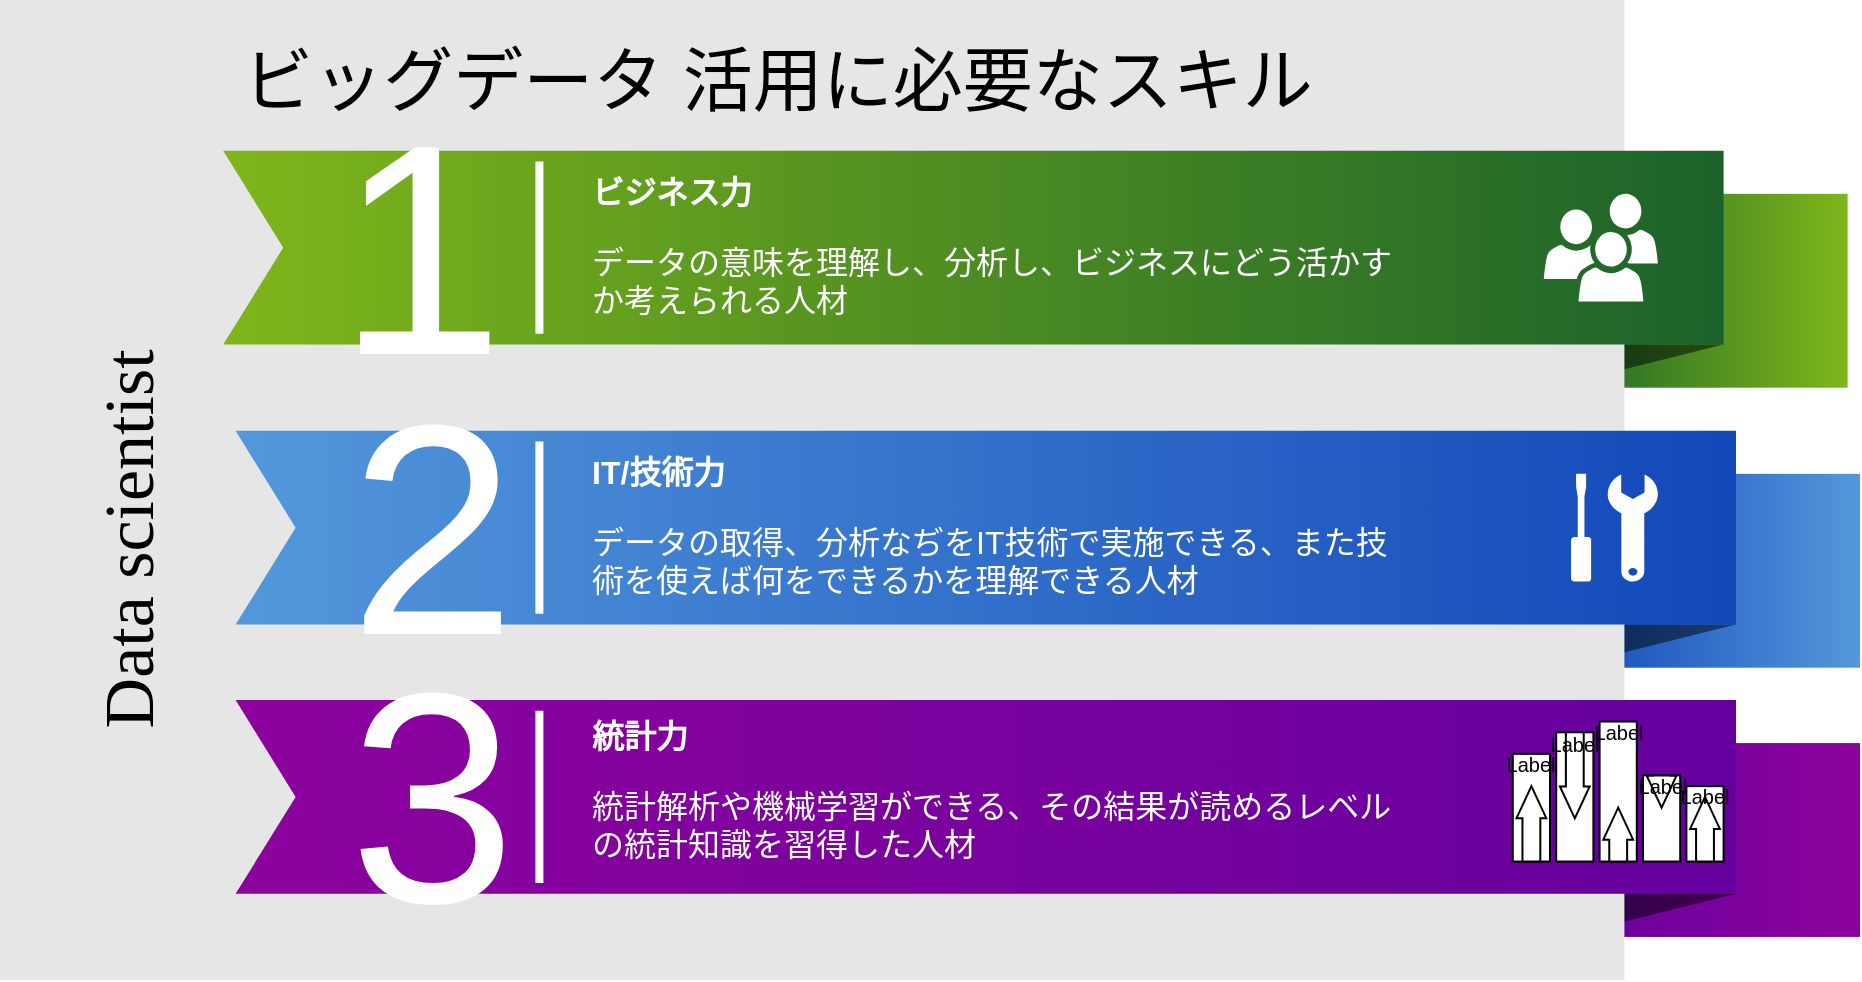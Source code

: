 <mxfile version="12.9.4" type="github">
  <diagram name="Page-1" id="1622d65d-c77d-c4b6-e0e7-3c11208c8684">
    <mxGraphModel dx="1113" dy="819" grid="1" gridSize="10" guides="1" tooltips="1" connect="1" arrows="1" fold="1" page="1" pageScale="1.5" pageWidth="1169" pageHeight="826" background="#ffffff" math="0" shadow="0">
      <root>
        <mxCell id="0" style=";html=1;" />
        <mxCell id="1" style=";html=1;" parent="0" />
        <mxCell id="sVLnHsk-5qbUHLEEGtPF-48" value="" style="group" vertex="1" connectable="0" parent="1">
          <mxGeometry x="110" y="210" width="930" height="490" as="geometry" />
        </mxCell>
        <mxCell id="869962fe87da545-3" value="" style="whiteSpace=wrap;html=1;rounded=0;shadow=0;dashed=0;strokeWidth=1;fontFamily=Tahoma;fontSize=10;fontColor=#FFFFFF;strokeColor=none;fillColor=#7FB61A;gradientColor=#1B622A;gradientDirection=west;" parent="sVLnHsk-5qbUHLEEGtPF-48" vertex="1">
          <mxGeometry x="775" y="96.923" width="148.8" height="96.923" as="geometry" />
        </mxCell>
        <mxCell id="869962fe87da545-4" value="" style="verticalLabelPosition=bottom;verticalAlign=top;html=1;strokeWidth=1;shape=mxgraph.basic.orthogonal_triangle;rounded=0;shadow=0;dashed=0;fontFamily=Tahoma;fontSize=10;fontColor=#FFFFFF;flipV=1;fillColor=#000000;strokeColor=none;opacity=50;" parent="sVLnHsk-5qbUHLEEGtPF-48" vertex="1">
          <mxGeometry x="775" y="172.308" width="86.8" height="21.538" as="geometry" />
        </mxCell>
        <mxCell id="869962fe87da545-6" value="" style="whiteSpace=wrap;html=1;rounded=0;shadow=0;dashed=0;strokeWidth=1;fontFamily=Tahoma;fontSize=10;fontColor=#FFFFFF;strokeColor=none;fillColor=#5398DB;gradientColor=#1247B9;gradientDirection=west;" parent="sVLnHsk-5qbUHLEEGtPF-48" vertex="1">
          <mxGeometry x="781.2" y="236.923" width="148.8" height="96.923" as="geometry" />
        </mxCell>
        <mxCell id="869962fe87da545-7" value="" style="verticalLabelPosition=bottom;verticalAlign=top;html=1;strokeWidth=1;shape=mxgraph.basic.orthogonal_triangle;rounded=0;shadow=0;dashed=0;fontFamily=Tahoma;fontSize=10;fontColor=#FFFFFF;flipV=1;fillColor=#000000;strokeColor=none;opacity=50;" parent="sVLnHsk-5qbUHLEEGtPF-48" vertex="1">
          <mxGeometry x="781.2" y="312.308" width="86.8" height="21.538" as="geometry" />
        </mxCell>
        <mxCell id="869962fe87da545-9" value="" style="whiteSpace=wrap;html=1;rounded=0;shadow=0;dashed=0;strokeWidth=1;fontFamily=Tahoma;fontSize=10;fontColor=#FFFFFF;strokeColor=none;fillColor=#8D029D;gradientColor=#65009E;gradientDirection=west;" parent="sVLnHsk-5qbUHLEEGtPF-48" vertex="1">
          <mxGeometry x="781.2" y="371.538" width="148.8" height="96.923" as="geometry" />
        </mxCell>
        <mxCell id="869962fe87da545-10" value="" style="verticalLabelPosition=bottom;verticalAlign=top;html=1;strokeWidth=1;shape=mxgraph.basic.orthogonal_triangle;rounded=0;shadow=0;dashed=0;fontFamily=Tahoma;fontSize=10;fontColor=#FFFFFF;flipV=1;fillColor=#000000;strokeColor=none;opacity=50;" parent="sVLnHsk-5qbUHLEEGtPF-48" vertex="1">
          <mxGeometry x="781.2" y="446.923" width="86.8" height="21.538" as="geometry" />
        </mxCell>
        <mxCell id="869962fe87da545-5" value="" style="whiteSpace=wrap;html=1;rounded=0;shadow=0;dashed=0;strokeWidth=1;fillColor=#E6E6E6;fontFamily=Verdana;fontSize=70;strokeColor=none;verticalAlign=top;spacingTop=10;" parent="sVLnHsk-5qbUHLEEGtPF-48" vertex="1">
          <mxGeometry width="812.2" height="490" as="geometry" />
        </mxCell>
        <mxCell id="869962fe87da545-2" value="" style="html=1;shadow=0;dashed=0;align=center;verticalAlign=middle;shape=mxgraph.arrows2.arrow;dy=0;dx=0;notch=30;rounded=0;strokeColor=none;strokeWidth=1;fillColor=#7FB61A;fontFamily=Tahoma;fontSize=10;fontColor=#FFFFFF;gradientColor=#1B622A;gradientDirection=east;" parent="sVLnHsk-5qbUHLEEGtPF-48" vertex="1">
          <mxGeometry x="111.6" y="75.385" width="750.2" height="96.923" as="geometry" />
        </mxCell>
        <mxCell id="869962fe87da545-8" value="" style="html=1;shadow=0;dashed=0;align=center;verticalAlign=middle;shape=mxgraph.arrows2.arrow;dy=0;dx=0;notch=30;rounded=0;strokeColor=none;strokeWidth=1;fillColor=#5398DB;fontFamily=Tahoma;fontSize=10;fontColor=#FFFFFF;gradientColor=#1247B9;gradientDirection=east;" parent="sVLnHsk-5qbUHLEEGtPF-48" vertex="1">
          <mxGeometry x="117.8" y="215.385" width="750.2" height="96.923" as="geometry" />
        </mxCell>
        <mxCell id="869962fe87da545-11" value="" style="html=1;shadow=0;dashed=0;align=center;verticalAlign=middle;shape=mxgraph.arrows2.arrow;dy=0;dx=0;notch=30;rounded=0;strokeColor=none;strokeWidth=1;fillColor=#8D029D;fontFamily=Tahoma;fontSize=10;fontColor=#FFFFFF;gradientColor=#65009E;gradientDirection=east;" parent="sVLnHsk-5qbUHLEEGtPF-48" vertex="1">
          <mxGeometry x="117.8" y="350.0" width="750.2" height="96.923" as="geometry" />
        </mxCell>
        <mxCell id="869962fe87da545-18" value="&lt;font style=&quot;font-size: 35px&quot;&gt;Data scientist&lt;/font&gt;" style="text;html=1;strokeColor=none;fillColor=none;align=center;verticalAlign=middle;whiteSpace=wrap;rounded=0;shadow=0;dashed=0;fontFamily=Verdana;fontSize=70;horizontal=0;" parent="sVLnHsk-5qbUHLEEGtPF-48" vertex="1">
          <mxGeometry x="12.4" y="91.538" width="80.6" height="355.385" as="geometry" />
        </mxCell>
        <mxCell id="869962fe87da545-19" value="1" style="text;html=1;strokeColor=none;fillColor=none;align=right;verticalAlign=middle;whiteSpace=wrap;rounded=0;shadow=0;dashed=0;fontFamily=Helvetica;fontSize=150;fontColor=#FFFFFF;" parent="sVLnHsk-5qbUHLEEGtPF-48" vertex="1">
          <mxGeometry x="130.2" y="75.385" width="124.0" height="96.923" as="geometry" />
        </mxCell>
        <mxCell id="869962fe87da545-20" value="2" style="text;html=1;strokeColor=none;fillColor=none;align=right;verticalAlign=middle;whiteSpace=wrap;rounded=0;shadow=0;dashed=0;fontFamily=Helvetica;fontSize=150;fontColor=#FFFFFF;" parent="sVLnHsk-5qbUHLEEGtPF-48" vertex="1">
          <mxGeometry x="136.4" y="215.385" width="124.0" height="96.923" as="geometry" />
        </mxCell>
        <mxCell id="869962fe87da545-21" value="3" style="text;html=1;strokeColor=none;fillColor=none;align=right;verticalAlign=middle;whiteSpace=wrap;rounded=0;shadow=0;dashed=0;fontFamily=Helvetica;fontSize=150;fontColor=#FFFFFF;" parent="sVLnHsk-5qbUHLEEGtPF-48" vertex="1">
          <mxGeometry x="136.4" y="350.0" width="124.0" height="96.923" as="geometry" />
        </mxCell>
        <mxCell id="869962fe87da545-24" value="" style="line;strokeWidth=4;direction=south;html=1;rounded=0;shadow=0;dashed=0;fillColor=none;gradientColor=#AD0002;fontFamily=Helvetica;fontSize=150;fontColor=#FFFFFF;align=right;strokeColor=#FFFFFF;" parent="sVLnHsk-5qbUHLEEGtPF-48" vertex="1">
          <mxGeometry x="266.6" y="80.769" width="6.2" height="86.154" as="geometry" />
        </mxCell>
        <mxCell id="869962fe87da545-25" value="" style="line;strokeWidth=4;direction=south;html=1;rounded=0;shadow=0;dashed=0;fillColor=none;gradientColor=#AD0002;fontFamily=Helvetica;fontSize=150;fontColor=#FFFFFF;align=right;strokeColor=#FFFFFF;" parent="sVLnHsk-5qbUHLEEGtPF-48" vertex="1">
          <mxGeometry x="266.6" y="220.769" width="6.2" height="86.154" as="geometry" />
        </mxCell>
        <mxCell id="869962fe87da545-26" value="" style="line;strokeWidth=4;direction=south;html=1;rounded=0;shadow=0;dashed=0;fillColor=none;gradientColor=#AD0002;fontFamily=Helvetica;fontSize=150;fontColor=#FFFFFF;align=right;strokeColor=#FFFFFF;" parent="sVLnHsk-5qbUHLEEGtPF-48" vertex="1">
          <mxGeometry x="266.6" y="355.385" width="6.2" height="86.154" as="geometry" />
        </mxCell>
        <mxCell id="869962fe87da545-29" value="&lt;h1 style=&quot;font-size: 16px&quot;&gt;&lt;font style=&quot;font-size: 16px&quot;&gt;ビジネス力&lt;/font&gt;&lt;/h1&gt;&lt;p style=&quot;font-size: 16px&quot;&gt;&lt;font style=&quot;font-size: 16px&quot;&gt;データの意味を理解し、分析し、ビジネスにどう活かすか考えられる人材&lt;/font&gt;&lt;/p&gt;" style="text;html=1;strokeColor=none;fillColor=none;spacing=5;spacingTop=-20;whiteSpace=wrap;overflow=hidden;rounded=0;shadow=0;dashed=0;fontFamily=Helvetica;fontSize=15;fontColor=#FFFFFF;align=left;" parent="sVLnHsk-5qbUHLEEGtPF-48" vertex="1">
          <mxGeometry x="291.4" y="86.154" width="415.4" height="75.385" as="geometry" />
        </mxCell>
        <mxCell id="869962fe87da545-34" value="" style="shadow=0;dashed=0;html=1;strokeColor=none;fillColor=#FFFFFF;labelPosition=center;verticalLabelPosition=bottom;verticalAlign=top;shape=mxgraph.office.users.users;rounded=0;fontFamily=Helvetica;fontSize=12;fontColor=#FFFFFF;align=left;" parent="sVLnHsk-5qbUHLEEGtPF-48" vertex="1">
          <mxGeometry x="771.9" y="96.923" width="57.04" height="53.846" as="geometry" />
        </mxCell>
        <mxCell id="869962fe87da545-37" value="" style="shadow=0;dashed=0;html=1;strokeColor=none;fillColor=#FFFFFF;labelPosition=center;verticalLabelPosition=bottom;verticalAlign=top;shape=mxgraph.office.concepts.maintenance;rounded=0;fontFamily=Helvetica;fontSize=12;fontColor=#FFFFFF;align=left;" parent="sVLnHsk-5qbUHLEEGtPF-48" vertex="1">
          <mxGeometry x="785.54" y="236.923" width="43.4" height="53.846" as="geometry" />
        </mxCell>
        <mxCell id="sVLnHsk-5qbUHLEEGtPF-35" value="" style="group" vertex="1" connectable="0" parent="sVLnHsk-5qbUHLEEGtPF-48">
          <mxGeometry x="756.4" y="360.769" width="105.4" height="70" as="geometry" />
        </mxCell>
        <mxCell id="sVLnHsk-5qbUHLEEGtPF-19" value="" style="" vertex="1" parent="sVLnHsk-5qbUHLEEGtPF-35">
          <mxGeometry y="16.154" width="18.6" height="53.846" as="geometry" />
        </mxCell>
        <mxCell id="sVLnHsk-5qbUHLEEGtPF-20" value="" style="shape=mxgraph.arrows2.arrow;dy=0.4;dx=16;notch=0;direction=north;" vertex="1" parent="sVLnHsk-5qbUHLEEGtPF-19">
          <mxGeometry x="1.86" y="16.154" width="14.88" height="37.692" as="geometry" />
        </mxCell>
        <mxCell id="sVLnHsk-5qbUHLEEGtPF-21" value="Label" style="text;html=1;align=center;verticalAlign=middle;whiteSpace=wrap;fontSize=10;" vertex="1" parent="sVLnHsk-5qbUHLEEGtPF-19">
          <mxGeometry width="18.6" height="10.769" as="geometry" />
        </mxCell>
        <mxCell id="sVLnHsk-5qbUHLEEGtPF-22" value="" style="" vertex="1" parent="sVLnHsk-5qbUHLEEGtPF-35">
          <mxGeometry x="21.7" y="5.385" width="18.6" height="64.615" as="geometry" />
        </mxCell>
        <mxCell id="sVLnHsk-5qbUHLEEGtPF-23" value="" style="shape=mxgraph.arrows2.arrow;dy=0.4;dx=16;notch=0;direction=south;" vertex="1" parent="sVLnHsk-5qbUHLEEGtPF-22">
          <mxGeometry x="1.86" width="14.88" height="43.077" as="geometry" />
        </mxCell>
        <mxCell id="sVLnHsk-5qbUHLEEGtPF-24" value="Label" style="text;html=1;align=center;verticalAlign=middle;whiteSpace=wrap;fontSize=10;" vertex="1" parent="sVLnHsk-5qbUHLEEGtPF-22">
          <mxGeometry width="18.6" height="10.769" as="geometry" />
        </mxCell>
        <mxCell id="sVLnHsk-5qbUHLEEGtPF-25" value="" style="" vertex="1" parent="sVLnHsk-5qbUHLEEGtPF-35">
          <mxGeometry x="43.4" width="18.6" height="70" as="geometry" />
        </mxCell>
        <mxCell id="sVLnHsk-5qbUHLEEGtPF-26" value="" style="shape=mxgraph.arrows2.arrow;dy=0.4;dx=16;notch=0;direction=north;" vertex="1" parent="sVLnHsk-5qbUHLEEGtPF-25">
          <mxGeometry x="1.86" y="43.077" width="14.88" height="26.923" as="geometry" />
        </mxCell>
        <mxCell id="sVLnHsk-5qbUHLEEGtPF-27" value="Label" style="text;html=1;align=center;verticalAlign=middle;whiteSpace=wrap;fontSize=10;" vertex="1" parent="sVLnHsk-5qbUHLEEGtPF-25">
          <mxGeometry width="18.6" height="10.769" as="geometry" />
        </mxCell>
        <mxCell id="sVLnHsk-5qbUHLEEGtPF-28" value="" style="" vertex="1" parent="sVLnHsk-5qbUHLEEGtPF-35">
          <mxGeometry x="65.1" y="26.923" width="18.6" height="43.077" as="geometry" />
        </mxCell>
        <mxCell id="sVLnHsk-5qbUHLEEGtPF-29" value="" style="shape=mxgraph.arrows2.arrow;dy=0.4;dx=16;notch=0;direction=south;" vertex="1" parent="sVLnHsk-5qbUHLEEGtPF-28">
          <mxGeometry x="1.86" width="14.88" height="16.154" as="geometry" />
        </mxCell>
        <mxCell id="sVLnHsk-5qbUHLEEGtPF-30" value="Label" style="text;html=1;align=center;verticalAlign=middle;whiteSpace=wrap;fontSize=10;" vertex="1" parent="sVLnHsk-5qbUHLEEGtPF-28">
          <mxGeometry width="18.6" height="10.769" as="geometry" />
        </mxCell>
        <mxCell id="sVLnHsk-5qbUHLEEGtPF-31" value="" style="" vertex="1" parent="sVLnHsk-5qbUHLEEGtPF-35">
          <mxGeometry x="86.8" y="32.308" width="18.6" height="37.692" as="geometry" />
        </mxCell>
        <mxCell id="sVLnHsk-5qbUHLEEGtPF-32" value="" style="shape=mxgraph.arrows2.arrow;dy=0.4;dx=16;notch=0;direction=north;" vertex="1" parent="sVLnHsk-5qbUHLEEGtPF-31">
          <mxGeometry x="1.86" y="5.385" width="14.88" height="32.308" as="geometry" />
        </mxCell>
        <mxCell id="sVLnHsk-5qbUHLEEGtPF-33" value="Label" style="text;html=1;align=center;verticalAlign=middle;whiteSpace=wrap;fontSize=10;" vertex="1" parent="sVLnHsk-5qbUHLEEGtPF-31">
          <mxGeometry width="18.6" height="10.769" as="geometry" />
        </mxCell>
        <mxCell id="sVLnHsk-5qbUHLEEGtPF-46" value="&lt;h1 style=&quot;font-size: 16px&quot;&gt;&lt;font style=&quot;font-size: 16px&quot;&gt;IT/技術力&lt;/font&gt;&lt;/h1&gt;&lt;p style=&quot;font-size: 16px&quot;&gt;&lt;font style=&quot;font-size: 16px&quot;&gt;データの取得、分析なぢをIT技術で実施できる、また技術を使えば何をできるかを理解できる人材&lt;/font&gt;&lt;/p&gt;" style="text;html=1;strokeColor=none;fillColor=none;spacing=5;spacingTop=-20;whiteSpace=wrap;overflow=hidden;rounded=0;shadow=0;dashed=0;fontFamily=Helvetica;fontSize=15;fontColor=#FFFFFF;align=left;" vertex="1" parent="sVLnHsk-5qbUHLEEGtPF-48">
          <mxGeometry x="291.4" y="226.154" width="415.4" height="75.385" as="geometry" />
        </mxCell>
        <mxCell id="sVLnHsk-5qbUHLEEGtPF-47" value="&lt;h1 style=&quot;font-size: 16px&quot;&gt;&lt;font style=&quot;font-size: 16px&quot;&gt;統計力&lt;/font&gt;&lt;/h1&gt;&lt;p style=&quot;font-size: 16px&quot;&gt;&lt;font style=&quot;font-size: 16px&quot;&gt;統計解析や機械学習ができる、その結果が読めるレベルの統計知識を習得した人材&lt;/font&gt;&lt;/p&gt;" style="text;html=1;strokeColor=none;fillColor=none;spacing=5;spacingTop=-20;whiteSpace=wrap;overflow=hidden;rounded=0;shadow=0;dashed=0;fontFamily=Helvetica;fontSize=15;fontColor=#FFFFFF;align=left;" vertex="1" parent="sVLnHsk-5qbUHLEEGtPF-48">
          <mxGeometry x="291.4" y="358.077" width="415.4" height="75.385" as="geometry" />
        </mxCell>
        <mxCell id="sVLnHsk-5qbUHLEEGtPF-49" value="ビッグデータ 活用に必要なスキル" style="text;html=1;strokeColor=none;fillColor=none;align=center;verticalAlign=middle;whiteSpace=wrap;rounded=0;fontSize=35;" vertex="1" parent="sVLnHsk-5qbUHLEEGtPF-48">
          <mxGeometry x="111.6" y="30" width="553.6" height="20" as="geometry" />
        </mxCell>
      </root>
    </mxGraphModel>
  </diagram>
</mxfile>
